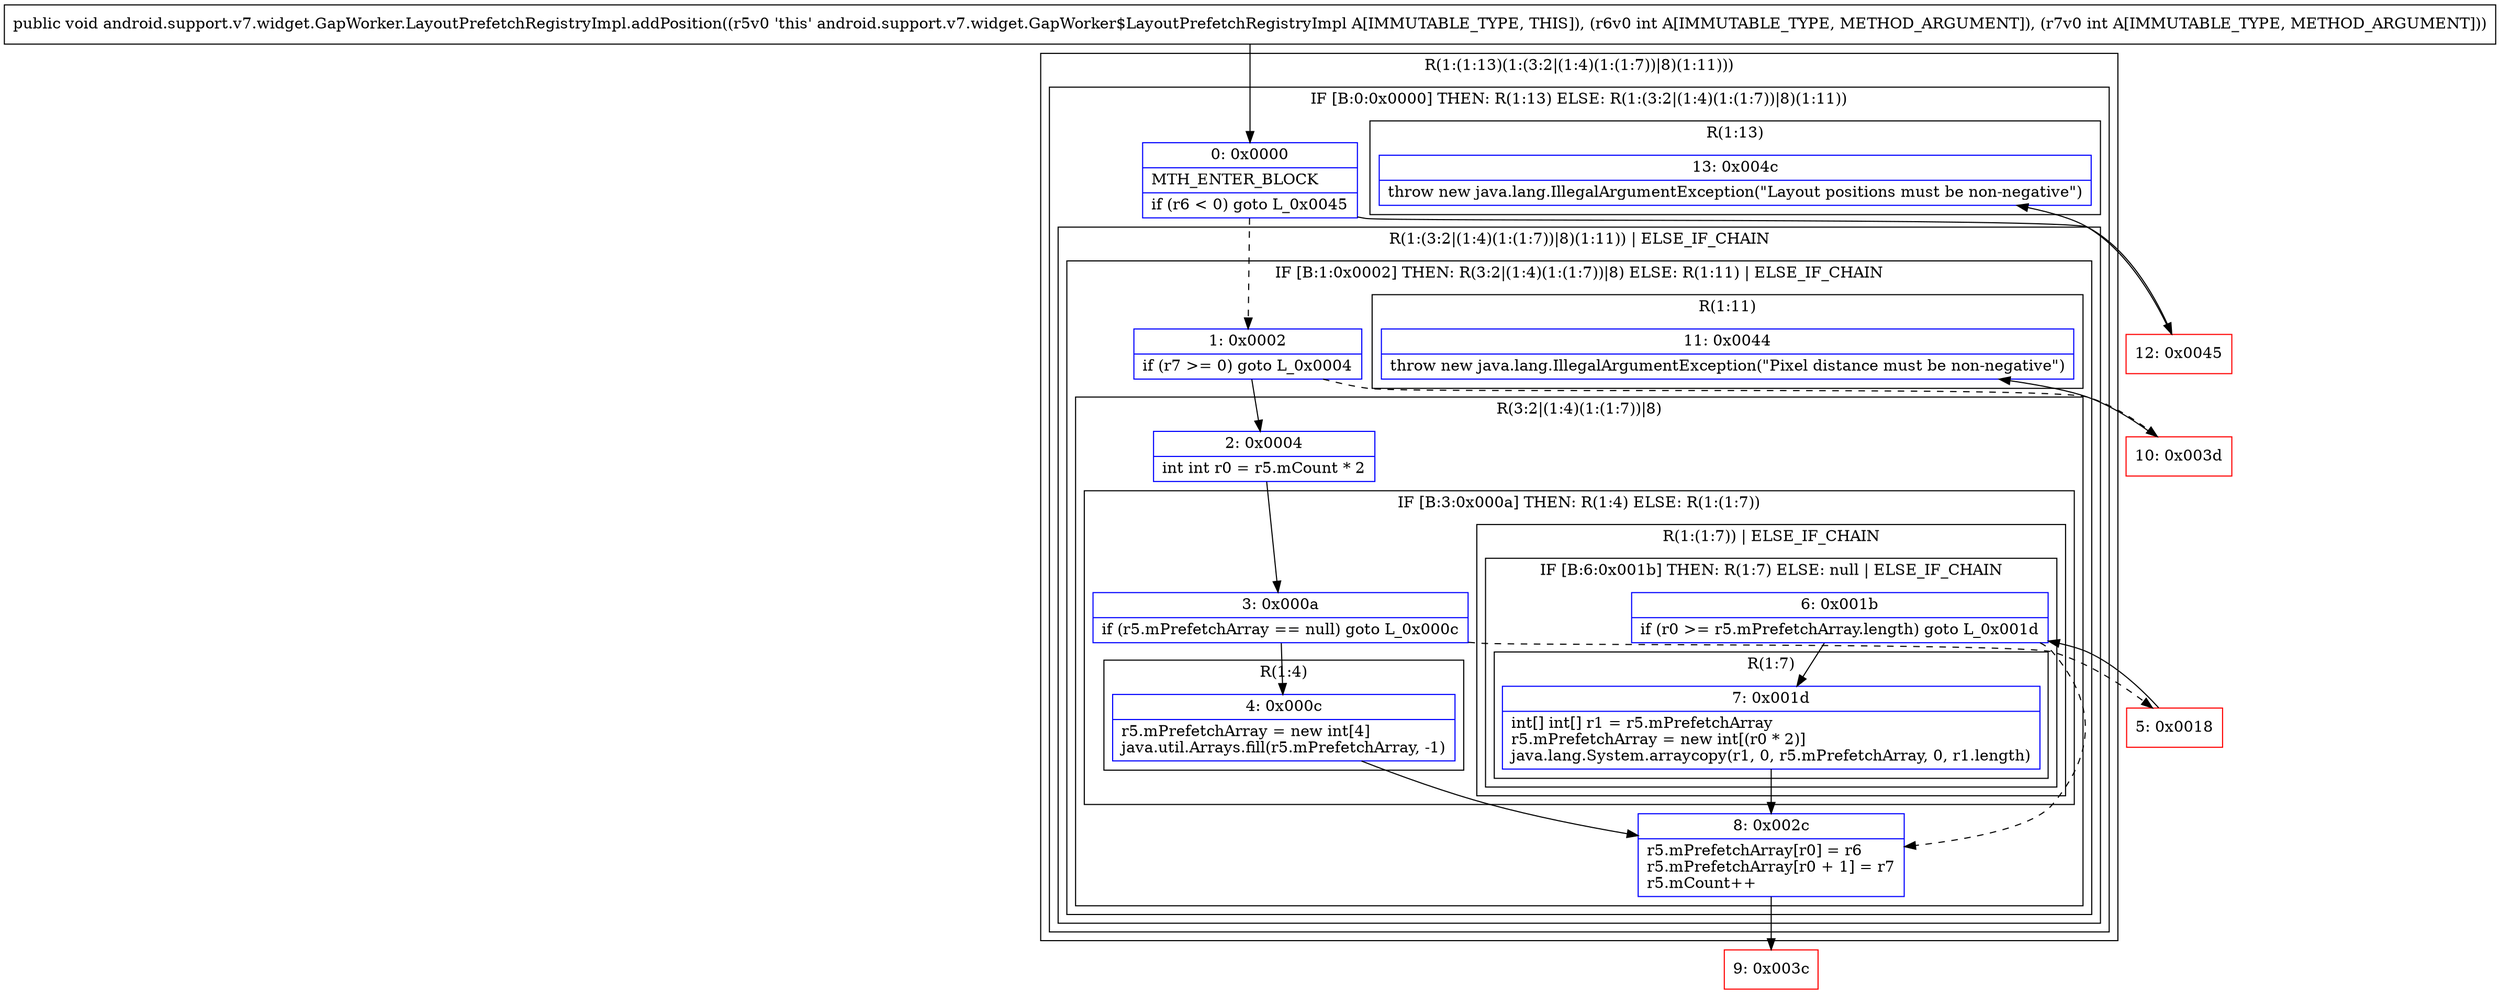 digraph "CFG forandroid.support.v7.widget.GapWorker.LayoutPrefetchRegistryImpl.addPosition(II)V" {
subgraph cluster_Region_1527310282 {
label = "R(1:(1:13)(1:(3:2|(1:4)(1:(1:7))|8)(1:11)))";
node [shape=record,color=blue];
subgraph cluster_IfRegion_369008508 {
label = "IF [B:0:0x0000] THEN: R(1:13) ELSE: R(1:(3:2|(1:4)(1:(1:7))|8)(1:11))";
node [shape=record,color=blue];
Node_0 [shape=record,label="{0\:\ 0x0000|MTH_ENTER_BLOCK\l|if (r6 \< 0) goto L_0x0045\l}"];
subgraph cluster_Region_493138946 {
label = "R(1:13)";
node [shape=record,color=blue];
Node_13 [shape=record,label="{13\:\ 0x004c|throw new java.lang.IllegalArgumentException(\"Layout positions must be non\-negative\")\l}"];
}
subgraph cluster_Region_1834641724 {
label = "R(1:(3:2|(1:4)(1:(1:7))|8)(1:11)) | ELSE_IF_CHAIN\l";
node [shape=record,color=blue];
subgraph cluster_IfRegion_1911612906 {
label = "IF [B:1:0x0002] THEN: R(3:2|(1:4)(1:(1:7))|8) ELSE: R(1:11) | ELSE_IF_CHAIN\l";
node [shape=record,color=blue];
Node_1 [shape=record,label="{1\:\ 0x0002|if (r7 \>= 0) goto L_0x0004\l}"];
subgraph cluster_Region_1246762412 {
label = "R(3:2|(1:4)(1:(1:7))|8)";
node [shape=record,color=blue];
Node_2 [shape=record,label="{2\:\ 0x0004|int int r0 = r5.mCount * 2\l}"];
subgraph cluster_IfRegion_269779415 {
label = "IF [B:3:0x000a] THEN: R(1:4) ELSE: R(1:(1:7))";
node [shape=record,color=blue];
Node_3 [shape=record,label="{3\:\ 0x000a|if (r5.mPrefetchArray == null) goto L_0x000c\l}"];
subgraph cluster_Region_686351219 {
label = "R(1:4)";
node [shape=record,color=blue];
Node_4 [shape=record,label="{4\:\ 0x000c|r5.mPrefetchArray = new int[4]\ljava.util.Arrays.fill(r5.mPrefetchArray, \-1)\l}"];
}
subgraph cluster_Region_373652699 {
label = "R(1:(1:7)) | ELSE_IF_CHAIN\l";
node [shape=record,color=blue];
subgraph cluster_IfRegion_1016203769 {
label = "IF [B:6:0x001b] THEN: R(1:7) ELSE: null | ELSE_IF_CHAIN\l";
node [shape=record,color=blue];
Node_6 [shape=record,label="{6\:\ 0x001b|if (r0 \>= r5.mPrefetchArray.length) goto L_0x001d\l}"];
subgraph cluster_Region_429004191 {
label = "R(1:7)";
node [shape=record,color=blue];
Node_7 [shape=record,label="{7\:\ 0x001d|int[] int[] r1 = r5.mPrefetchArray\lr5.mPrefetchArray = new int[(r0 * 2)]\ljava.lang.System.arraycopy(r1, 0, r5.mPrefetchArray, 0, r1.length)\l}"];
}
}
}
}
Node_8 [shape=record,label="{8\:\ 0x002c|r5.mPrefetchArray[r0] = r6\lr5.mPrefetchArray[r0 + 1] = r7\lr5.mCount++\l}"];
}
subgraph cluster_Region_1626080332 {
label = "R(1:11)";
node [shape=record,color=blue];
Node_11 [shape=record,label="{11\:\ 0x0044|throw new java.lang.IllegalArgumentException(\"Pixel distance must be non\-negative\")\l}"];
}
}
}
}
}
Node_5 [shape=record,color=red,label="{5\:\ 0x0018}"];
Node_9 [shape=record,color=red,label="{9\:\ 0x003c}"];
Node_10 [shape=record,color=red,label="{10\:\ 0x003d}"];
Node_12 [shape=record,color=red,label="{12\:\ 0x0045}"];
MethodNode[shape=record,label="{public void android.support.v7.widget.GapWorker.LayoutPrefetchRegistryImpl.addPosition((r5v0 'this' android.support.v7.widget.GapWorker$LayoutPrefetchRegistryImpl A[IMMUTABLE_TYPE, THIS]), (r6v0 int A[IMMUTABLE_TYPE, METHOD_ARGUMENT]), (r7v0 int A[IMMUTABLE_TYPE, METHOD_ARGUMENT])) }"];
MethodNode -> Node_0;
Node_0 -> Node_1[style=dashed];
Node_0 -> Node_12;
Node_1 -> Node_2;
Node_1 -> Node_10[style=dashed];
Node_2 -> Node_3;
Node_3 -> Node_4;
Node_3 -> Node_5[style=dashed];
Node_4 -> Node_8;
Node_6 -> Node_7;
Node_6 -> Node_8[style=dashed];
Node_7 -> Node_8;
Node_8 -> Node_9;
Node_5 -> Node_6;
Node_10 -> Node_11;
Node_12 -> Node_13;
}

